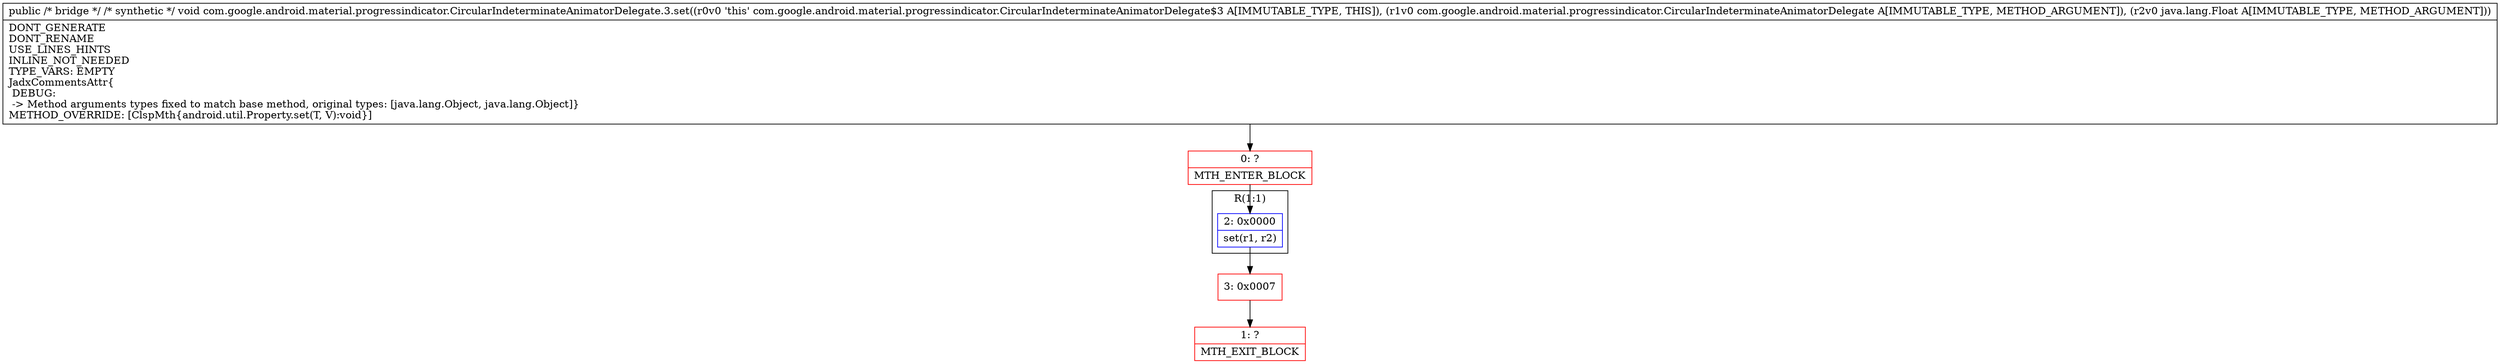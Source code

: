 digraph "CFG forcom.google.android.material.progressindicator.CircularIndeterminateAnimatorDelegate.3.set(Ljava\/lang\/Object;Ljava\/lang\/Object;)V" {
subgraph cluster_Region_1602492118 {
label = "R(1:1)";
node [shape=record,color=blue];
Node_2 [shape=record,label="{2\:\ 0x0000|set(r1, r2)\l}"];
}
Node_0 [shape=record,color=red,label="{0\:\ ?|MTH_ENTER_BLOCK\l}"];
Node_3 [shape=record,color=red,label="{3\:\ 0x0007}"];
Node_1 [shape=record,color=red,label="{1\:\ ?|MTH_EXIT_BLOCK\l}"];
MethodNode[shape=record,label="{public \/* bridge *\/ \/* synthetic *\/ void com.google.android.material.progressindicator.CircularIndeterminateAnimatorDelegate.3.set((r0v0 'this' com.google.android.material.progressindicator.CircularIndeterminateAnimatorDelegate$3 A[IMMUTABLE_TYPE, THIS]), (r1v0 com.google.android.material.progressindicator.CircularIndeterminateAnimatorDelegate A[IMMUTABLE_TYPE, METHOD_ARGUMENT]), (r2v0 java.lang.Float A[IMMUTABLE_TYPE, METHOD_ARGUMENT]))  | DONT_GENERATE\lDONT_RENAME\lUSE_LINES_HINTS\lINLINE_NOT_NEEDED\lTYPE_VARS: EMPTY\lJadxCommentsAttr\{\l DEBUG: \l \-\> Method arguments types fixed to match base method, original types: [java.lang.Object, java.lang.Object]\}\lMETHOD_OVERRIDE: [ClspMth\{android.util.Property.set(T, V):void\}]\l}"];
MethodNode -> Node_0;Node_2 -> Node_3;
Node_0 -> Node_2;
Node_3 -> Node_1;
}

